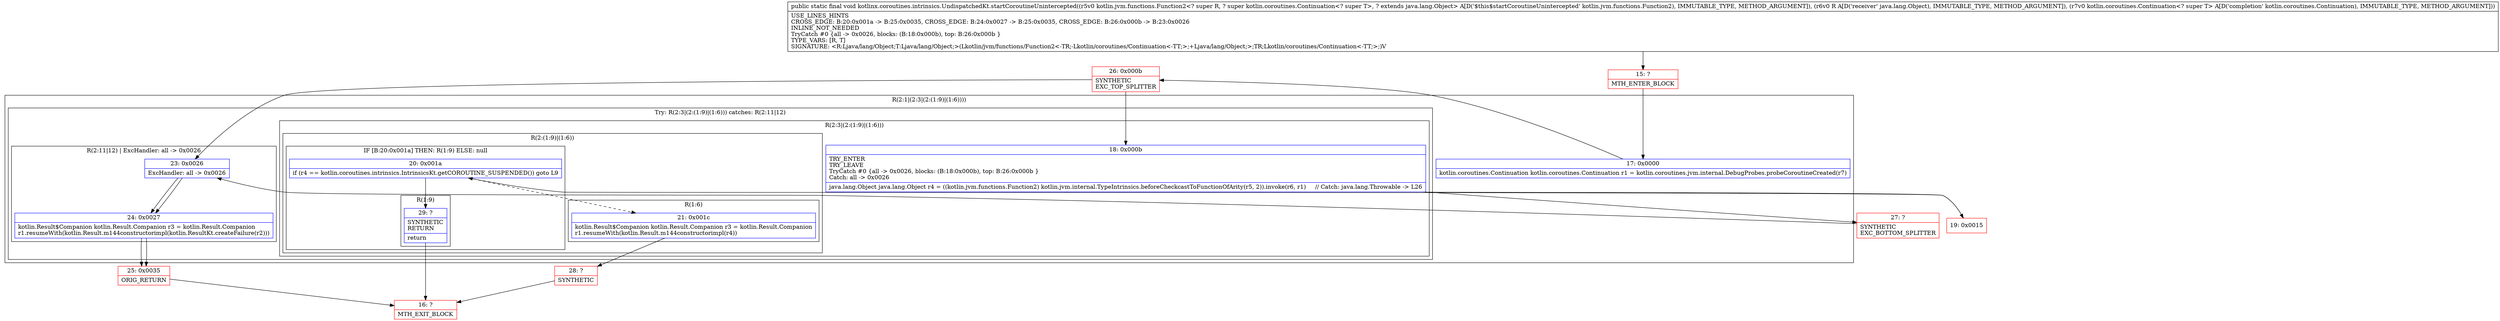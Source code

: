 digraph "CFG forkotlinx.coroutines.intrinsics.UndispatchedKt.startCoroutineUnintercepted(Lkotlin\/jvm\/functions\/Function2;Ljava\/lang\/Object;Lkotlin\/coroutines\/Continuation;)V" {
subgraph cluster_Region_422158435 {
label = "R(2:1|(2:3|(2:(1:9)|(1:6))))";
node [shape=record,color=blue];
Node_17 [shape=record,label="{17\:\ 0x0000|kotlin.coroutines.Continuation kotlin.coroutines.Continuation r1 = kotlin.coroutines.jvm.internal.DebugProbes.probeCoroutineCreated(r7)\l}"];
subgraph cluster_TryCatchRegion_156894312 {
label = "Try: R(2:3|(2:(1:9)|(1:6))) catches: R(2:11|12)";
node [shape=record,color=blue];
subgraph cluster_Region_306970560 {
label = "R(2:3|(2:(1:9)|(1:6)))";
node [shape=record,color=blue];
Node_18 [shape=record,label="{18\:\ 0x000b|TRY_ENTER\lTRY_LEAVE\lTryCatch #0 \{all \-\> 0x0026, blocks: (B:18:0x000b), top: B:26:0x000b \}\lCatch: all \-\> 0x0026\l|java.lang.Object java.lang.Object r4 = ((kotlin.jvm.functions.Function2) kotlin.jvm.internal.TypeIntrinsics.beforeCheckcastToFunctionOfArity(r5, 2)).invoke(r6, r1)     \/\/ Catch: java.lang.Throwable \-\> L26\l}"];
subgraph cluster_Region_717773049 {
label = "R(2:(1:9)|(1:6))";
node [shape=record,color=blue];
subgraph cluster_IfRegion_695686752 {
label = "IF [B:20:0x001a] THEN: R(1:9) ELSE: null";
node [shape=record,color=blue];
Node_20 [shape=record,label="{20\:\ 0x001a|if (r4 == kotlin.coroutines.intrinsics.IntrinsicsKt.getCOROUTINE_SUSPENDED()) goto L9\l}"];
subgraph cluster_Region_319534622 {
label = "R(1:9)";
node [shape=record,color=blue];
Node_29 [shape=record,label="{29\:\ ?|SYNTHETIC\lRETURN\l|return\l}"];
}
}
subgraph cluster_Region_351464780 {
label = "R(1:6)";
node [shape=record,color=blue];
Node_21 [shape=record,label="{21\:\ 0x001c|kotlin.Result$Companion kotlin.Result.Companion r3 = kotlin.Result.Companion\lr1.resumeWith(kotlin.Result.m144constructorimpl(r4))\l}"];
}
}
}
subgraph cluster_Region_2106182410 {
label = "R(2:11|12) | ExcHandler: all \-\> 0x0026\l";
node [shape=record,color=blue];
Node_23 [shape=record,label="{23\:\ 0x0026|ExcHandler: all \-\> 0x0026\l}"];
Node_24 [shape=record,label="{24\:\ 0x0027|kotlin.Result$Companion kotlin.Result.Companion r3 = kotlin.Result.Companion\lr1.resumeWith(kotlin.Result.m144constructorimpl(kotlin.ResultKt.createFailure(r2)))\l}"];
}
}
}
subgraph cluster_Region_2106182410 {
label = "R(2:11|12) | ExcHandler: all \-\> 0x0026\l";
node [shape=record,color=blue];
Node_23 [shape=record,label="{23\:\ 0x0026|ExcHandler: all \-\> 0x0026\l}"];
Node_24 [shape=record,label="{24\:\ 0x0027|kotlin.Result$Companion kotlin.Result.Companion r3 = kotlin.Result.Companion\lr1.resumeWith(kotlin.Result.m144constructorimpl(kotlin.ResultKt.createFailure(r2)))\l}"];
}
Node_15 [shape=record,color=red,label="{15\:\ ?|MTH_ENTER_BLOCK\l}"];
Node_26 [shape=record,color=red,label="{26\:\ 0x000b|SYNTHETIC\lEXC_TOP_SPLITTER\l}"];
Node_19 [shape=record,color=red,label="{19\:\ 0x0015}"];
Node_28 [shape=record,color=red,label="{28\:\ ?|SYNTHETIC\l}"];
Node_16 [shape=record,color=red,label="{16\:\ ?|MTH_EXIT_BLOCK\l}"];
Node_27 [shape=record,color=red,label="{27\:\ ?|SYNTHETIC\lEXC_BOTTOM_SPLITTER\l}"];
Node_25 [shape=record,color=red,label="{25\:\ 0x0035|ORIG_RETURN\l}"];
MethodNode[shape=record,label="{public static final void kotlinx.coroutines.intrinsics.UndispatchedKt.startCoroutineUnintercepted((r5v0 kotlin.jvm.functions.Function2\<? super R, ? super kotlin.coroutines.Continuation\<? super T\>, ? extends java.lang.Object\> A[D('$this$startCoroutineUnintercepted' kotlin.jvm.functions.Function2), IMMUTABLE_TYPE, METHOD_ARGUMENT]), (r6v0 R A[D('receiver' java.lang.Object), IMMUTABLE_TYPE, METHOD_ARGUMENT]), (r7v0 kotlin.coroutines.Continuation\<? super T\> A[D('completion' kotlin.coroutines.Continuation), IMMUTABLE_TYPE, METHOD_ARGUMENT]))  | USE_LINES_HINTS\lCROSS_EDGE: B:20:0x001a \-\> B:25:0x0035, CROSS_EDGE: B:24:0x0027 \-\> B:25:0x0035, CROSS_EDGE: B:26:0x000b \-\> B:23:0x0026\lINLINE_NOT_NEEDED\lTryCatch #0 \{all \-\> 0x0026, blocks: (B:18:0x000b), top: B:26:0x000b \}\lTYPE_VARS: [R, T]\lSIGNATURE: \<R:Ljava\/lang\/Object;T:Ljava\/lang\/Object;\>(Lkotlin\/jvm\/functions\/Function2\<\-TR;\-Lkotlin\/coroutines\/Continuation\<\-TT;\>;+Ljava\/lang\/Object;\>;TR;Lkotlin\/coroutines\/Continuation\<\-TT;\>;)V\l}"];
MethodNode -> Node_15;Node_17 -> Node_26;
Node_18 -> Node_19;
Node_18 -> Node_27;
Node_20 -> Node_21[style=dashed];
Node_20 -> Node_29;
Node_29 -> Node_16;
Node_21 -> Node_28;
Node_23 -> Node_24;
Node_24 -> Node_25;
Node_23 -> Node_24;
Node_24 -> Node_25;
Node_15 -> Node_17;
Node_26 -> Node_18;
Node_26 -> Node_23;
Node_19 -> Node_20;
Node_28 -> Node_16;
Node_27 -> Node_23;
Node_25 -> Node_16;
}


